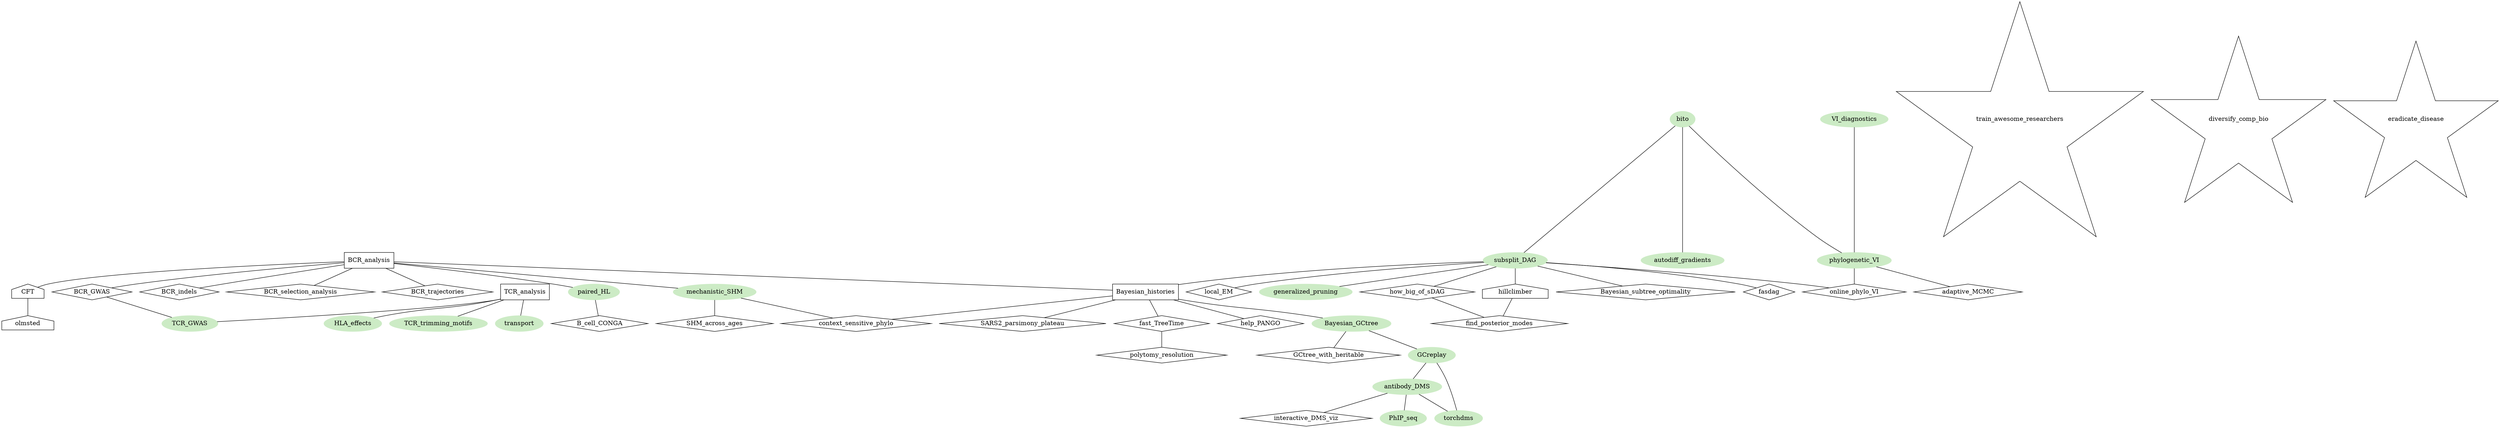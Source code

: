 graph {
    overlap=false
    node[colorscheme="set312"]

    // active
    Bayesian_GCtree                         [style="filled";color=11]
    GCreplay                                [style="filled";color=11]
    HLA_effects                             [style="filled";color=11]
    PhIP_seq                                [style="filled";color=11]
    TCR_GWAS                                [style="filled";color=11]
    TCR_trimming_motifs                     [style="filled";color=11]
    bito                                    [style="filled";color=11]
    autodiff_gradients                      [style="filled";color=11]
    generalized_pruning                     [style="filled";color=11]
    mechanistic_SHM                         [style="filled";color=11]
    paired_HL                               [style="filled";color=11]
    phylogenetic_VI                         [style="filled";color=11]
    antibody_DMS                            [style="filled";color=11]
    subsplit_DAG                            [style="filled";color=11]
    torchdms                                [style="filled";color=11]
    transport                               [style="filled";color=11]
    VI_diagnostics                          [style="filled";color=11]
    // dormant
    CFT                                     [shape="house"]
    hillclimber                             [shape="house"]
    olmsted                                 [shape="house"]
    // future
    BCR_GWAS                                [shape="diamond"]
    BCR_indels                              [shape="diamond"]
    BCR_selection_analysis                  [shape="diamond"]
    BCR_trajectories                        [shape="diamond"]
    B_cell_CONGA                            [shape="diamond"]
    Bayesian_subtree_optimality             [shape="diamond"]
    GCtree_with_heritable                   [shape="diamond"]
    SARS2_parsimony_plateau                 [shape="diamond"]
    adaptive_MCMC                           [shape="diamond"]
    context_sensitive_phylo                 [shape="diamond"]
    fasdag                                  [shape="diamond"]
    fast_TreeTime                           [shape="diamond"]
    find_posterior_modes                    [shape="diamond"]
    help_PANGO                              [shape="diamond"]
    how_big_of_sDAG                         [shape="diamond"]
    interactive_DMS_viz                     [shape="diamond"]
    local_EM                                [shape="diamond"]
    online_phylo_VI                         [shape="diamond"]
    polytomy_resolution                     [shape="diamond"]
    SHM_across_ages                         [shape="diamond"]
    // topics
    BCR_analysis                            [shape="rectangle"]
    Bayesian_histories                      [shape="rectangle"]
    TCR_analysis                            [shape="rectangle"]
    // bigger-picture
    train_awesome_researchers               [shape="star"]
    diversify_comp_bio                      [shape="star"]
    eradicate_disease                       [shape="star"]


    // edges
    phylogenetic_VI -- adaptive_MCMC
    bito -- phylogenetic_VI
    VI_diagnostics -- phylogenetic_VI
    bito -- autodiff_gradients
    bito -- subsplit_DAG
    phylogenetic_VI -- online_phylo_VI
    subsplit_DAG -- online_phylo_VI
    subsplit_DAG -- hillclimber
    subsplit_DAG -- generalized_pruning
    subsplit_DAG -- local_EM
    subsplit_DAG -- Bayesian_histories
    subsplit_DAG -- how_big_of_sDAG
    subsplit_DAG -- Bayesian_subtree_optimality
    subsplit_DAG -- fasdag
    hillclimber -- find_posterior_modes
    how_big_of_sDAG -- find_posterior_modes
    Bayesian_histories -- context_sensitive_phylo
    Bayesian_histories -- Bayesian_GCtree
    Bayesian_histories -- SARS2_parsimony_plateau
    Bayesian_histories -- help_PANGO
    Bayesian_histories -- fast_TreeTime
    fast_TreeTime -- polytomy_resolution
    Bayesian_GCtree -- GCreplay
    Bayesian_GCtree -- GCtree_with_heritable
    GCreplay -- torchdms
    GCreplay -- antibody_DMS
    antibody_DMS -- torchdms
    antibody_DMS -- PhIP_seq
    antibody_DMS -- interactive_DMS_viz
    BCR_analysis -- BCR_selection_analysis
    BCR_analysis -- BCR_trajectories
    BCR_analysis -- BCR_indels
    BCR_analysis -- Bayesian_histories
    BCR_analysis -- paired_HL
    BCR_analysis -- CFT
    CFT -- olmsted
    BCR_analysis -- mechanistic_SHM
    mechanistic_SHM -- SHM_across_ages
    BCR_analysis -- BCR_GWAS
    BCR_GWAS -- TCR_GWAS
    TCR_analysis -- TCR_GWAS
    TCR_analysis -- HLA_effects
    TCR_analysis -- transport
    TCR_analysis -- TCR_trimming_motifs
    mechanistic_SHM -- context_sensitive_phylo
    paired_HL -- B_cell_CONGA
}
